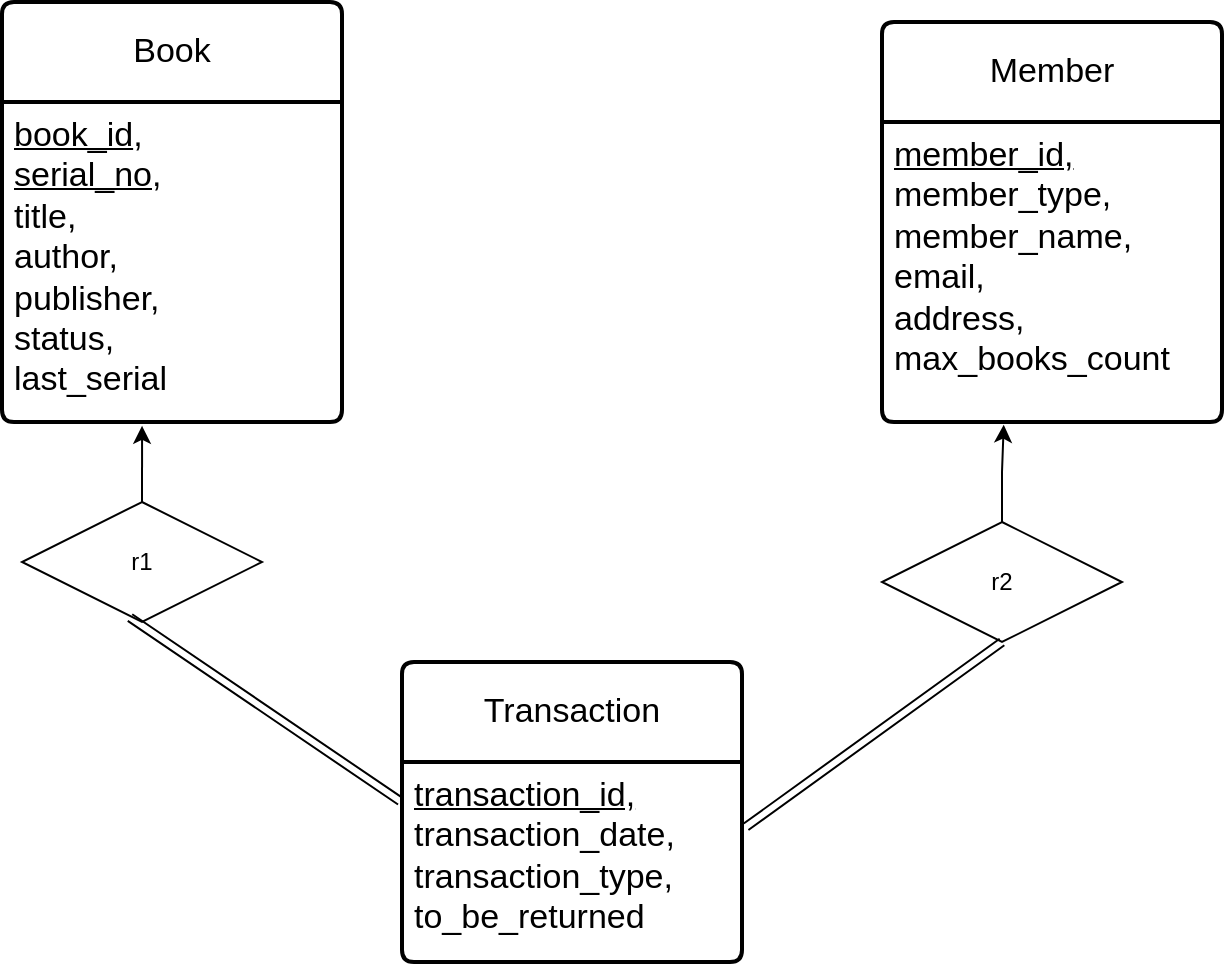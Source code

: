 <mxfile version="21.0.4" type="device"><diagram name="Page-1" id="bYmqsSeBki2hNBxGbdJ-"><mxGraphModel dx="1050" dy="483" grid="1" gridSize="10" guides="1" tooltips="1" connect="1" arrows="1" fold="1" page="1" pageScale="1" pageWidth="850" pageHeight="1100" math="0" shadow="0"><root><mxCell id="0"/><mxCell id="1" parent="0"/><mxCell id="fIVX4wGSrio6yIeocixX-1" value="Book" style="swimlane;childLayout=stackLayout;horizontal=1;startSize=50;horizontalStack=0;rounded=1;fontSize=17;fontStyle=0;strokeWidth=2;resizeParent=0;resizeLast=1;shadow=0;dashed=0;align=center;arcSize=4;whiteSpace=wrap;html=1;" parent="1" vertex="1"><mxGeometry x="150" y="90" width="170" height="210" as="geometry"/></mxCell><mxCell id="fIVX4wGSrio6yIeocixX-2" value="&lt;u&gt;book_id&lt;/u&gt;,&lt;br&gt;&lt;u&gt;serial_no&lt;/u&gt;,&lt;br&gt;title,&lt;br&gt;author,&lt;br&gt;publisher,&lt;br&gt;status,&lt;br&gt;last_serial" style="align=left;strokeColor=none;fillColor=none;spacingLeft=4;fontSize=17;verticalAlign=top;resizable=0;rotatable=0;part=1;html=1;" parent="fIVX4wGSrio6yIeocixX-1" vertex="1"><mxGeometry y="50" width="170" height="160" as="geometry"/></mxCell><mxCell id="fIVX4wGSrio6yIeocixX-4" value="Member" style="swimlane;childLayout=stackLayout;horizontal=1;startSize=50;horizontalStack=0;rounded=1;fontSize=17;fontStyle=0;strokeWidth=2;resizeParent=0;resizeLast=1;shadow=0;dashed=0;align=center;arcSize=4;whiteSpace=wrap;html=1;" parent="1" vertex="1"><mxGeometry x="590" y="100" width="170" height="200" as="geometry"/></mxCell><mxCell id="fIVX4wGSrio6yIeocixX-5" value="&lt;u&gt;member_id,&lt;/u&gt;&lt;br&gt;member_type,&lt;br&gt;member_name,&lt;br&gt;email,&lt;br&gt;address,&lt;br&gt;max_books_count" style="align=left;strokeColor=none;fillColor=none;spacingLeft=4;fontSize=17;verticalAlign=top;resizable=0;rotatable=0;part=1;html=1;" parent="fIVX4wGSrio6yIeocixX-4" vertex="1"><mxGeometry y="50" width="170" height="150" as="geometry"/></mxCell><mxCell id="fIVX4wGSrio6yIeocixX-9" value="Transaction" style="swimlane;childLayout=stackLayout;horizontal=1;startSize=50;horizontalStack=0;rounded=1;fontSize=17;fontStyle=0;strokeWidth=2;resizeParent=0;resizeLast=1;shadow=0;dashed=0;align=center;arcSize=4;whiteSpace=wrap;html=1;" parent="1" vertex="1"><mxGeometry x="350" y="420" width="170" height="150" as="geometry"/></mxCell><mxCell id="fIVX4wGSrio6yIeocixX-10" value="&lt;u&gt;transaction_id,&lt;/u&gt;&lt;br&gt;transaction_date,&lt;br&gt;transaction_type,&lt;br&gt;to_be_returned" style="align=left;strokeColor=none;fillColor=none;spacingLeft=4;fontSize=17;verticalAlign=top;resizable=0;rotatable=0;part=1;html=1;" parent="fIVX4wGSrio6yIeocixX-9" vertex="1"><mxGeometry y="50" width="170" height="100" as="geometry"/></mxCell><mxCell id="fIVX4wGSrio6yIeocixX-18" style="edgeStyle=orthogonalEdgeStyle;rounded=0;orthogonalLoop=1;jettySize=auto;html=1;exitX=0.5;exitY=0;exitDx=0;exitDy=0;entryX=0.412;entryY=1.012;entryDx=0;entryDy=0;entryPerimeter=0;" parent="1" source="fIVX4wGSrio6yIeocixX-13" target="fIVX4wGSrio6yIeocixX-2" edge="1"><mxGeometry relative="1" as="geometry"/></mxCell><mxCell id="fIVX4wGSrio6yIeocixX-13" value="r1" style="shape=rhombus;perimeter=rhombusPerimeter;whiteSpace=wrap;html=1;align=center;" parent="1" vertex="1"><mxGeometry x="160" y="340" width="120" height="60" as="geometry"/></mxCell><mxCell id="fIVX4wGSrio6yIeocixX-17" style="edgeStyle=orthogonalEdgeStyle;rounded=0;orthogonalLoop=1;jettySize=auto;html=1;exitX=0.5;exitY=0;exitDx=0;exitDy=0;entryX=0.358;entryY=1.009;entryDx=0;entryDy=0;entryPerimeter=0;" parent="1" source="fIVX4wGSrio6yIeocixX-14" target="fIVX4wGSrio6yIeocixX-5" edge="1"><mxGeometry relative="1" as="geometry"/></mxCell><mxCell id="fIVX4wGSrio6yIeocixX-14" value="r2" style="shape=rhombus;perimeter=rhombusPerimeter;whiteSpace=wrap;html=1;align=center;" parent="1" vertex="1"><mxGeometry x="590" y="350" width="120" height="60" as="geometry"/></mxCell><mxCell id="fIVX4wGSrio6yIeocixX-15" value="" style="endArrow=none;html=1;rounded=0;exitX=-0.005;exitY=0.196;exitDx=0;exitDy=0;exitPerimeter=0;entryX=0.45;entryY=0.963;entryDx=0;entryDy=0;entryPerimeter=0;shape=link;" parent="1" source="fIVX4wGSrio6yIeocixX-10" target="fIVX4wGSrio6yIeocixX-13" edge="1"><mxGeometry width="50" height="50" relative="1" as="geometry"><mxPoint x="400" y="310" as="sourcePoint"/><mxPoint x="450" y="260" as="targetPoint"/></mxGeometry></mxCell><mxCell id="fIVX4wGSrio6yIeocixX-16" value="" style="endArrow=none;html=1;rounded=0;entryX=0.5;entryY=1;entryDx=0;entryDy=0;exitX=1.012;exitY=0.324;exitDx=0;exitDy=0;exitPerimeter=0;shape=link;" parent="1" source="fIVX4wGSrio6yIeocixX-10" target="fIVX4wGSrio6yIeocixX-14" edge="1"><mxGeometry width="50" height="50" relative="1" as="geometry"><mxPoint x="400" y="310" as="sourcePoint"/><mxPoint x="450" y="260" as="targetPoint"/></mxGeometry></mxCell></root></mxGraphModel></diagram></mxfile>
